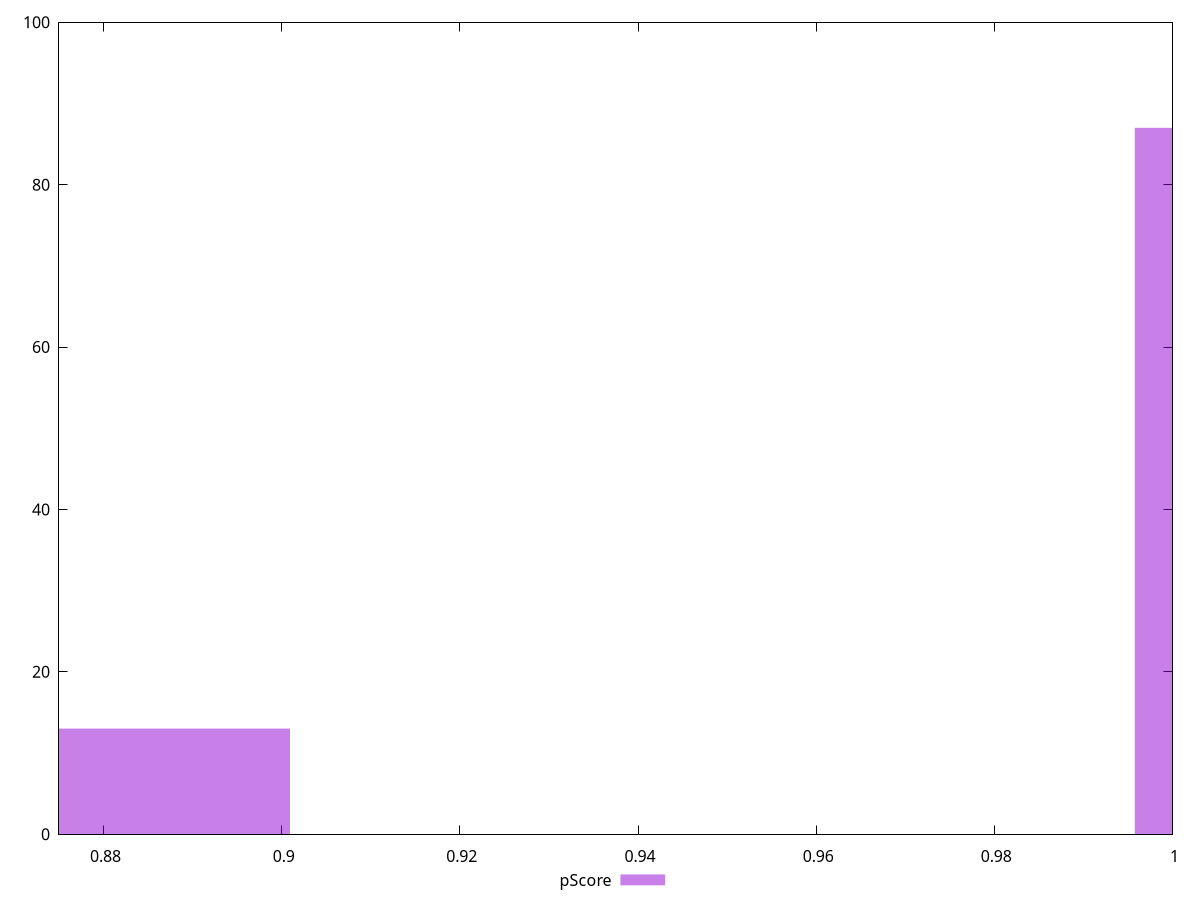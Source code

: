 reset

$pScore <<EOF
1.0431838355018488 87
0.8535140472287853 13
EOF

set key outside below
set boxwidth 0.0948348941365317
set xrange [0.875:1]
set yrange [0:100]
set trange [0:100]
set style fill transparent solid 0.5 noborder
set terminal svg size 640, 490 enhanced background rgb 'white'
set output "report_00015_2021-02-09T16-11-33.973Z/unminified-css/samples/pages+cached+noadtech/pScore/histogram.svg"

plot $pScore title "pScore" with boxes

reset
